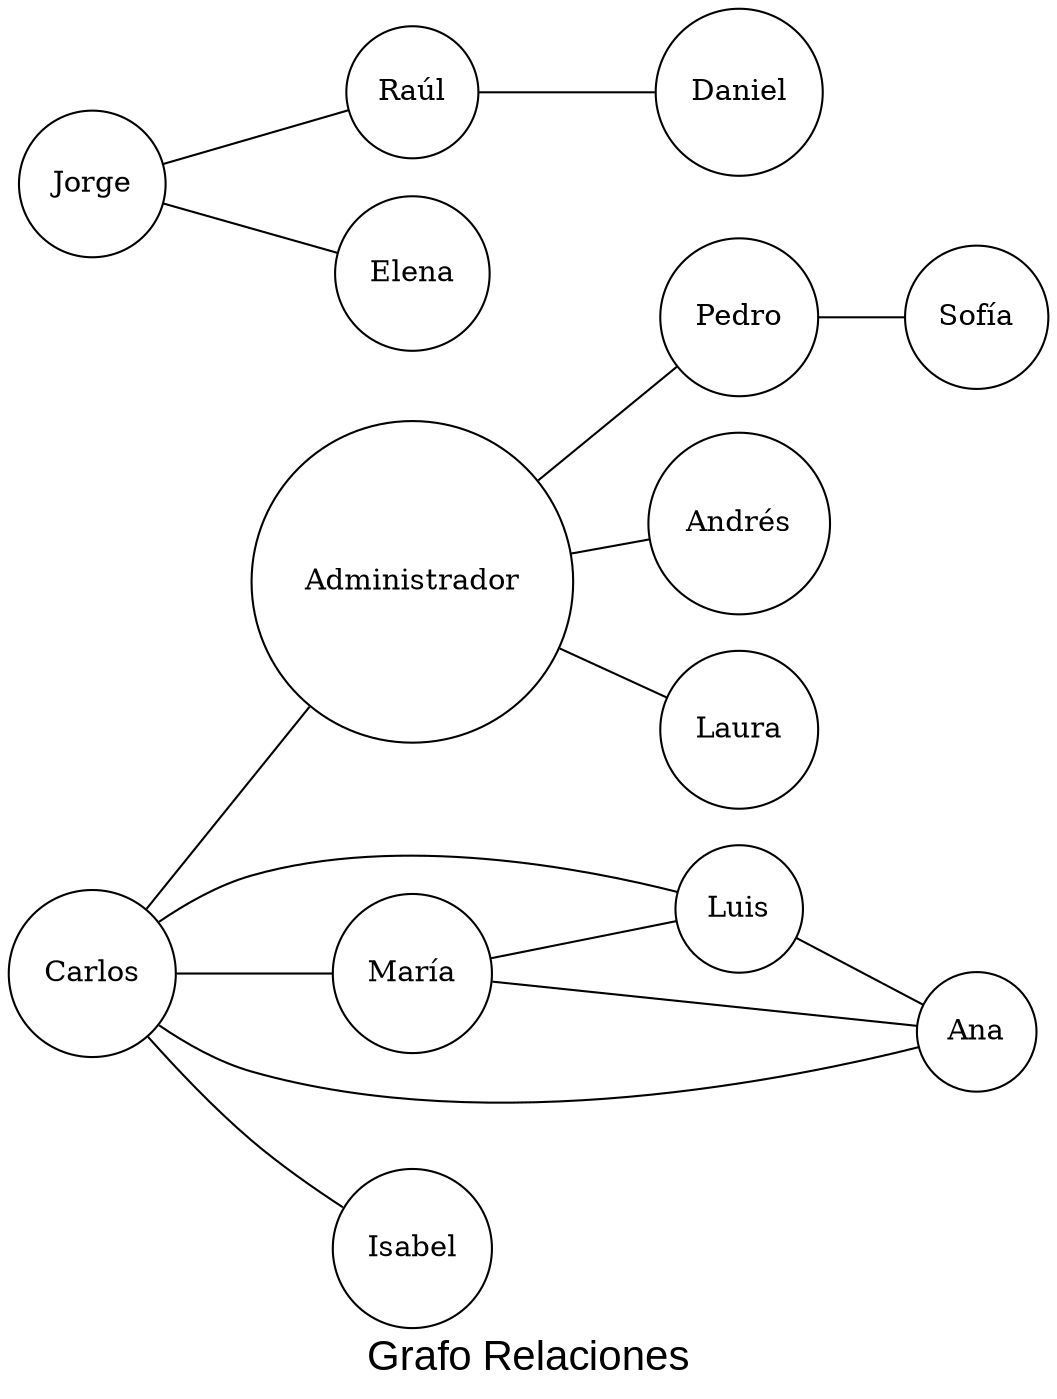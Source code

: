 digraph G {
node [shape=circle];
rankdir=LR;
edge [dir=none];
label="Grafo Relaciones" fontsize = 20 fontname = "Arial";"user1@example.com" [label="Carlos"];
"admin@gmail.com" [label="Administrador"];
"user2@example.com" [label="María"];
"user3@example.com" [label="Luis"];
"user4@example.com" [label="Ana"];
"user5@example.com" [label="Pedro"];
"user6@example.com" [label="Sofía"];
"user7@example.com" [label="Jorge"];
"user15@example.com" [label="Raúl"];
"user8@example.com" [label="Elena"];
"user9@example.com" [label="Andrés"];
"user10@example.com" [label="Laura"];
"user11@example.com" [label="Daniel"];
"user12@example.com" [label="Isabel"];
"user1@example.com" -> "admin@gmail.com";
"user1@example.com" -> "user2@example.com";
"user1@example.com" -> "user3@example.com";
"user1@example.com" -> "user4@example.com";
"user1@example.com" -> "user12@example.com";
"admin@gmail.com" -> "user5@example.com";
"admin@gmail.com" -> "user9@example.com";
"admin@gmail.com" -> "user10@example.com";
"user2@example.com" -> "user4@example.com";
"user2@example.com" -> "user3@example.com";
"user3@example.com" -> "user4@example.com";
"user5@example.com" -> "user6@example.com";
"user7@example.com" -> "user15@example.com";
"user7@example.com" -> "user8@example.com";
"user15@example.com" -> "user11@example.com";
}
